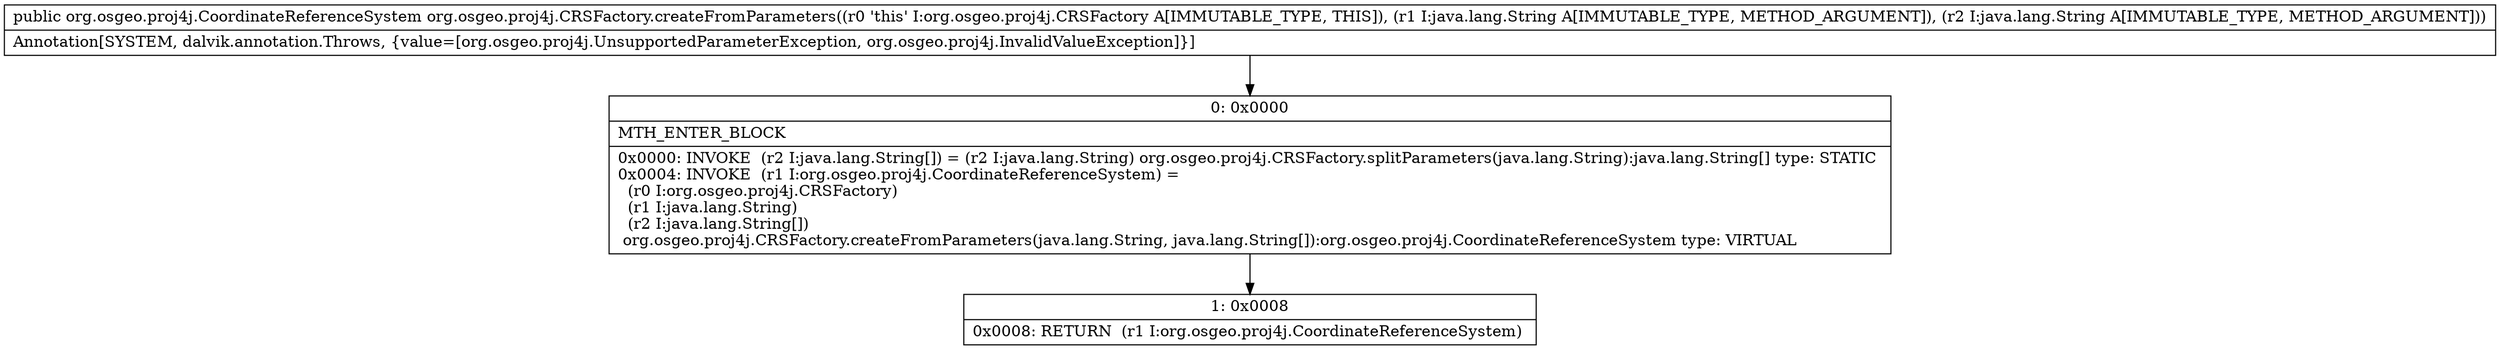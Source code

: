digraph "CFG fororg.osgeo.proj4j.CRSFactory.createFromParameters(Ljava\/lang\/String;Ljava\/lang\/String;)Lorg\/osgeo\/proj4j\/CoordinateReferenceSystem;" {
Node_0 [shape=record,label="{0\:\ 0x0000|MTH_ENTER_BLOCK\l|0x0000: INVOKE  (r2 I:java.lang.String[]) = (r2 I:java.lang.String) org.osgeo.proj4j.CRSFactory.splitParameters(java.lang.String):java.lang.String[] type: STATIC \l0x0004: INVOKE  (r1 I:org.osgeo.proj4j.CoordinateReferenceSystem) = \l  (r0 I:org.osgeo.proj4j.CRSFactory)\l  (r1 I:java.lang.String)\l  (r2 I:java.lang.String[])\l org.osgeo.proj4j.CRSFactory.createFromParameters(java.lang.String, java.lang.String[]):org.osgeo.proj4j.CoordinateReferenceSystem type: VIRTUAL \l}"];
Node_1 [shape=record,label="{1\:\ 0x0008|0x0008: RETURN  (r1 I:org.osgeo.proj4j.CoordinateReferenceSystem) \l}"];
MethodNode[shape=record,label="{public org.osgeo.proj4j.CoordinateReferenceSystem org.osgeo.proj4j.CRSFactory.createFromParameters((r0 'this' I:org.osgeo.proj4j.CRSFactory A[IMMUTABLE_TYPE, THIS]), (r1 I:java.lang.String A[IMMUTABLE_TYPE, METHOD_ARGUMENT]), (r2 I:java.lang.String A[IMMUTABLE_TYPE, METHOD_ARGUMENT]))  | Annotation[SYSTEM, dalvik.annotation.Throws, \{value=[org.osgeo.proj4j.UnsupportedParameterException, org.osgeo.proj4j.InvalidValueException]\}]\l}"];
MethodNode -> Node_0;
Node_0 -> Node_1;
}


